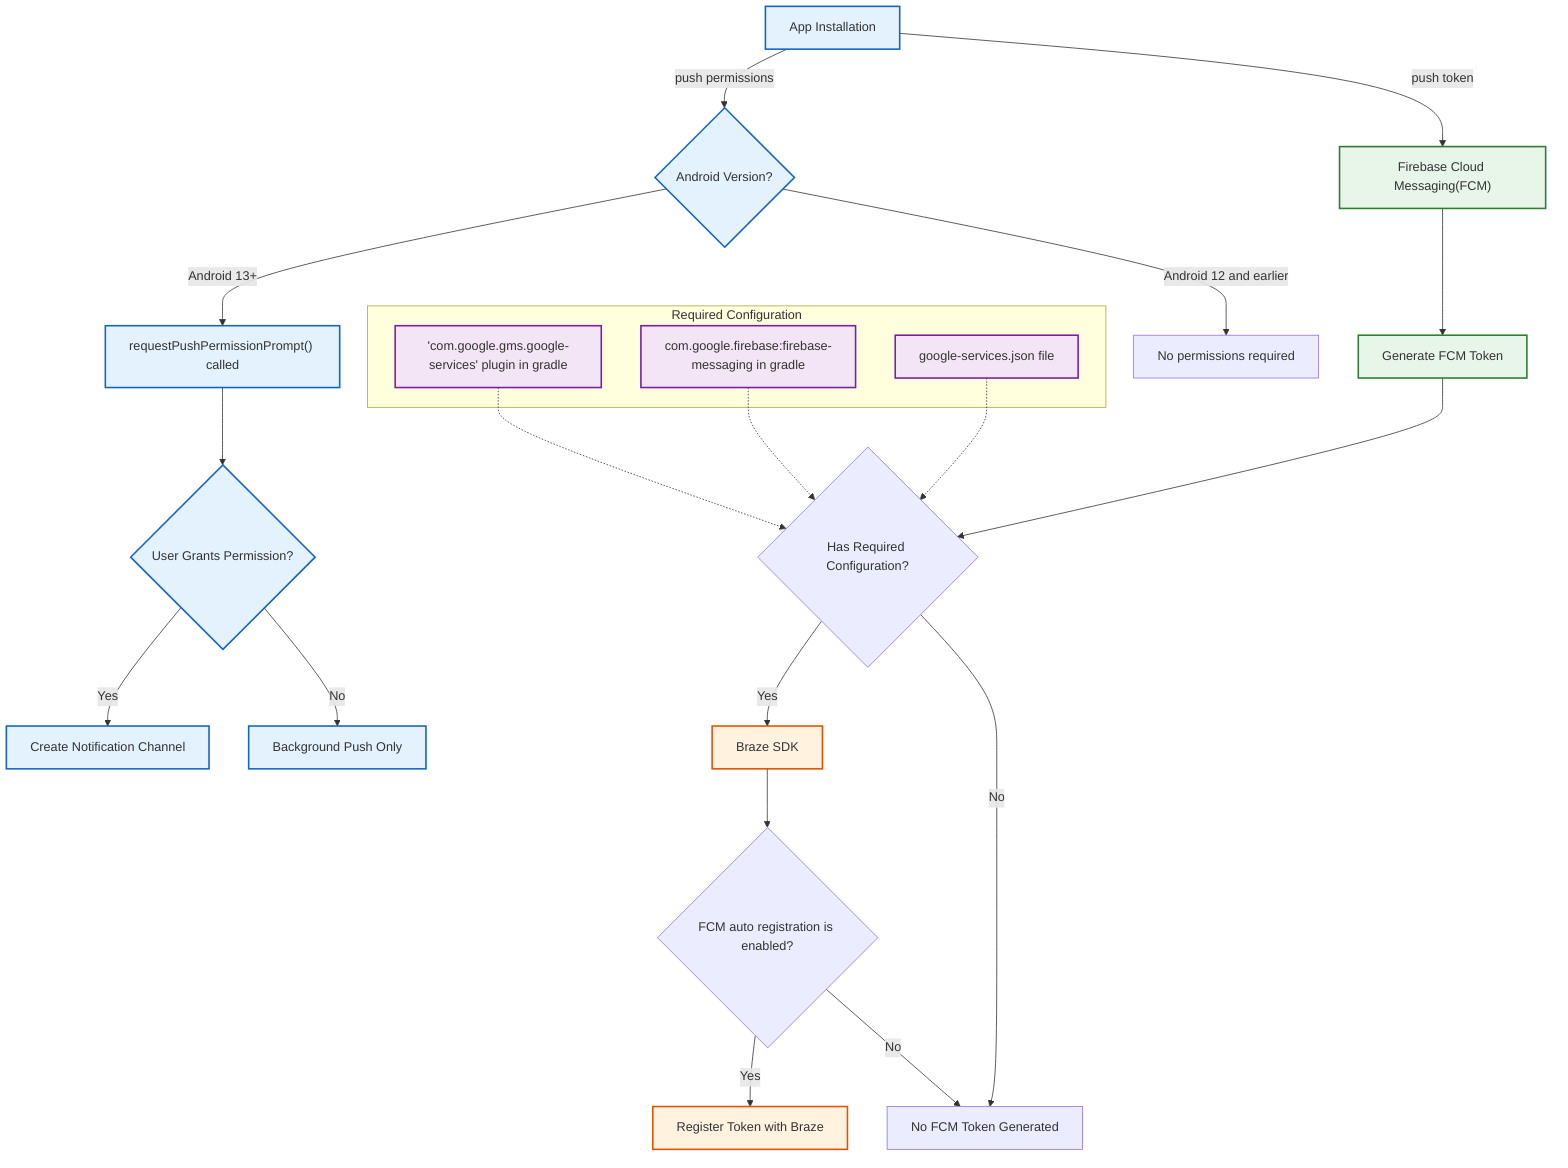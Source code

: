 flowchart TD
%% Permission Flow
A[App Installation] -->|push permissions| B{Android Version?}
B -->|Android 13+| C["requestPushPermissionPrompt() called"]
B -->|Android 12 and earlier| D[No permissions required]
    
C --> E{User Grants Permission?}
E -->|Yes| F[Create Notification Channel]
E -->|No| G[Background Push Only]

%% Token Generation Flow
H["Firebase Cloud Messaging(FCM)"] --> I[Generate FCM Token]
I --> L{Has Required Configuration?}
L -->|Yes| J[Braze SDK]
L -->|No| M[No FCM Token Generated]
J --> Q{FCM auto registration is enabled?}
Q -->|Yes| K[Register Token with Braze]
Q -->|No| M

%% Configuration Requirements
subgraph Config[Required Configuration]
    N[google-services.json file]
    O[com.google.firebase:firebase-messaging in gradle]
    P['com.google.gms.google-services' plugin in gradle]
end

%% Connect App Installation to FCM
A -->|push token| H

%% Connect Config to Check
N -.-> L
O -.-> L
P -.-> L
    
%% Styling
classDef permissionClass fill:#e3f2fd,stroke:#1565c0,stroke-width:2px
classDef tokenClass fill:#e8f5e9,stroke:#2e7d32,stroke-width:2px
classDef sdkClass fill:#fff3e0,stroke:#e65100,stroke-width:2px
classDef configClass fill:#f3e5f5,stroke:#7b1fa2,stroke-width:2px
    
class A,B,C,E,F,G permissionClass
class H,I tokenClass
class J,K sdkClass
class N,O,P configClass